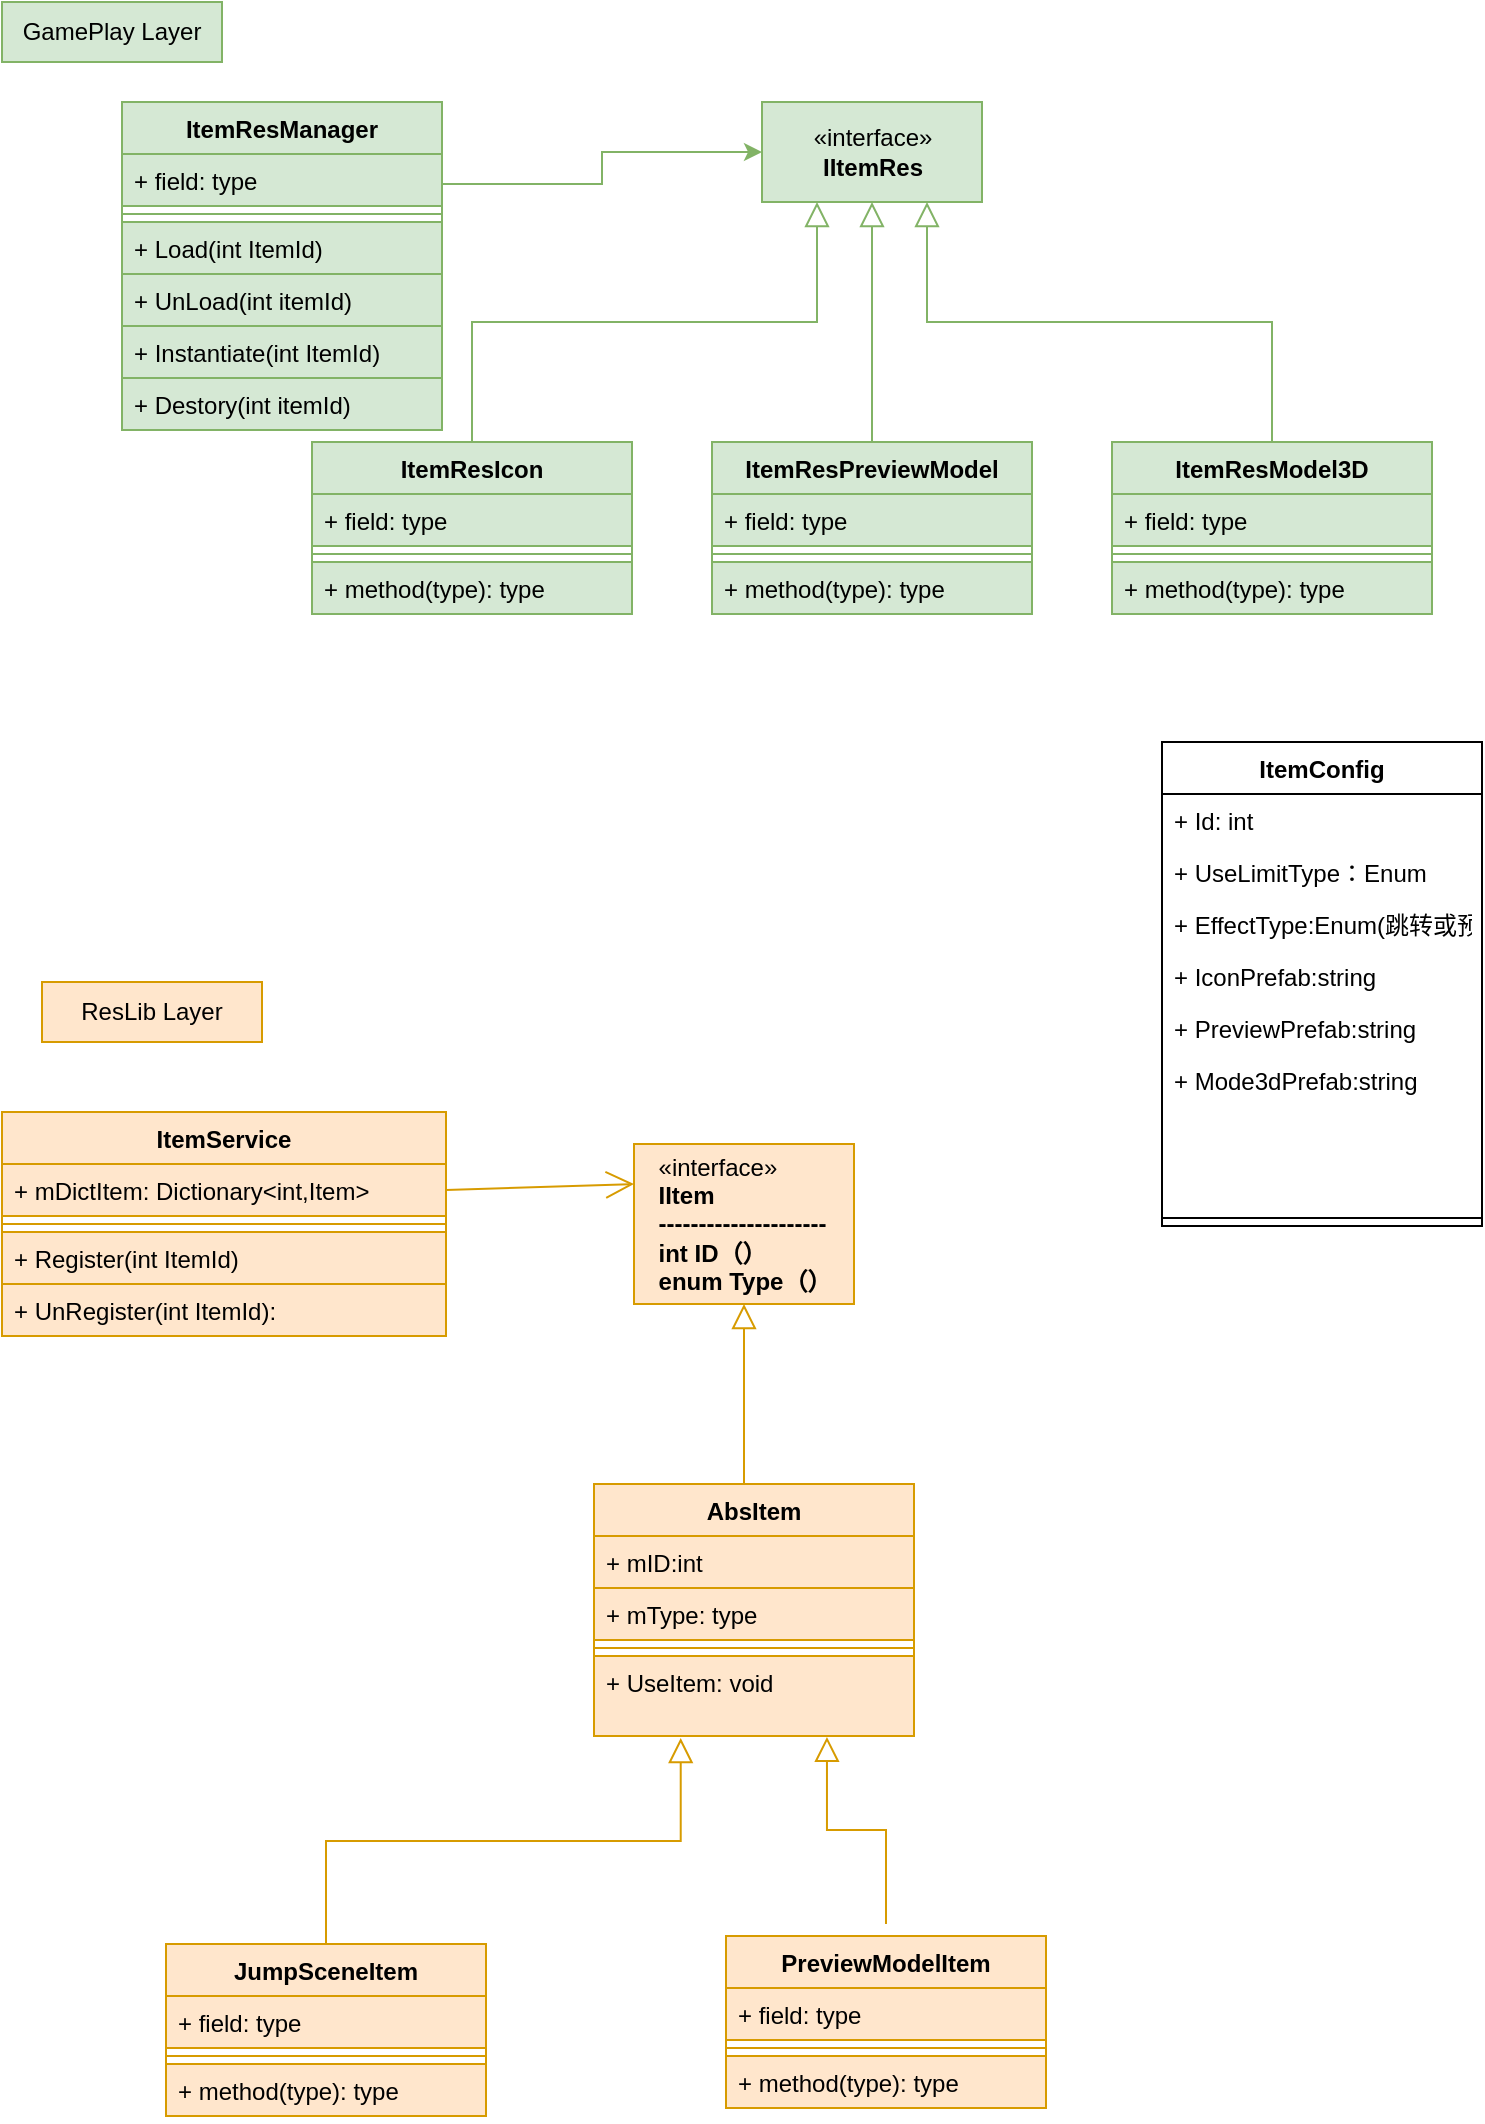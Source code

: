 <mxfile version="20.4.1" type="github">
  <diagram id="C5RBs43oDa-KdzZeNtuy" name="Page-1">
    <mxGraphModel dx="2424" dy="1230" grid="1" gridSize="10" guides="1" tooltips="1" connect="1" arrows="1" fold="1" page="1" pageScale="1" pageWidth="827" pageHeight="1169" math="0" shadow="0">
      <root>
        <mxCell id="WIyWlLk6GJQsqaUBKTNV-0" />
        <mxCell id="WIyWlLk6GJQsqaUBKTNV-1" parent="WIyWlLk6GJQsqaUBKTNV-0" />
        <mxCell id="Y4pamUnvSkNG5i5OnJBw-0" value="&lt;div style=&quot;text-align: left;&quot;&gt;&lt;span style=&quot;background-color: initial;&quot;&gt;«interface»&lt;/span&gt;&lt;/div&gt;&lt;b&gt;&lt;div style=&quot;text-align: left;&quot;&gt;&lt;b style=&quot;background-color: initial;&quot;&gt;IItem&lt;/b&gt;&lt;/div&gt;&lt;div style=&quot;text-align: left;&quot;&gt;&lt;b style=&quot;background-color: initial;&quot;&gt;---------------------&lt;/b&gt;&lt;/div&gt;&lt;div style=&quot;text-align: left;&quot;&gt;&lt;b style=&quot;background-color: initial;&quot;&gt;int ID（）&lt;/b&gt;&lt;/div&gt;&lt;div style=&quot;text-align: left;&quot;&gt;&lt;b style=&quot;background-color: initial;&quot;&gt;enum Type（）&lt;/b&gt;&lt;/div&gt;&lt;/b&gt;" style="html=1;fillColor=#ffe6cc;strokeColor=#d79b00;" vertex="1" parent="WIyWlLk6GJQsqaUBKTNV-1">
          <mxGeometry x="336" y="601" width="110" height="80" as="geometry" />
        </mxCell>
        <mxCell id="Y4pamUnvSkNG5i5OnJBw-5" value="AbsItem" style="swimlane;fontStyle=1;align=center;verticalAlign=top;childLayout=stackLayout;horizontal=1;startSize=26;horizontalStack=0;resizeParent=1;resizeParentMax=0;resizeLast=0;collapsible=1;marginBottom=0;fillColor=#ffe6cc;strokeColor=#d79b00;" vertex="1" parent="WIyWlLk6GJQsqaUBKTNV-1">
          <mxGeometry x="316" y="771" width="160" height="126" as="geometry" />
        </mxCell>
        <mxCell id="Y4pamUnvSkNG5i5OnJBw-11" value="+ mID:int" style="text;strokeColor=#d79b00;fillColor=#ffe6cc;align=left;verticalAlign=top;spacingLeft=4;spacingRight=4;overflow=hidden;rotatable=0;points=[[0,0.5],[1,0.5]];portConstraint=eastwest;" vertex="1" parent="Y4pamUnvSkNG5i5OnJBw-5">
          <mxGeometry y="26" width="160" height="26" as="geometry" />
        </mxCell>
        <mxCell id="Y4pamUnvSkNG5i5OnJBw-6" value="+ mType: type&#xa;&#xa;&#xa;&#xa;&#xa;&#xa;&#xa;&#xa;" style="text;strokeColor=#d79b00;fillColor=#ffe6cc;align=left;verticalAlign=top;spacingLeft=4;spacingRight=4;overflow=hidden;rotatable=0;points=[[0,0.5],[1,0.5]];portConstraint=eastwest;" vertex="1" parent="Y4pamUnvSkNG5i5OnJBw-5">
          <mxGeometry y="52" width="160" height="26" as="geometry" />
        </mxCell>
        <mxCell id="Y4pamUnvSkNG5i5OnJBw-7" value="" style="line;strokeWidth=1;fillColor=#ffe6cc;align=left;verticalAlign=middle;spacingTop=-1;spacingLeft=3;spacingRight=3;rotatable=0;labelPosition=right;points=[];portConstraint=eastwest;strokeColor=#d79b00;" vertex="1" parent="Y4pamUnvSkNG5i5OnJBw-5">
          <mxGeometry y="78" width="160" height="8" as="geometry" />
        </mxCell>
        <mxCell id="Y4pamUnvSkNG5i5OnJBw-8" value="+ UseItem: void" style="text;strokeColor=#d79b00;fillColor=#ffe6cc;align=left;verticalAlign=top;spacingLeft=4;spacingRight=4;overflow=hidden;rotatable=0;points=[[0,0.5],[1,0.5]];portConstraint=eastwest;" vertex="1" parent="Y4pamUnvSkNG5i5OnJBw-5">
          <mxGeometry y="86" width="160" height="40" as="geometry" />
        </mxCell>
        <mxCell id="Y4pamUnvSkNG5i5OnJBw-9" value="" style="endArrow=block;endSize=10;endFill=0;shadow=0;strokeWidth=1;rounded=0;edgeStyle=elbowEdgeStyle;elbow=vertical;entryX=0.5;entryY=1;entryDx=0;entryDy=0;fillColor=#ffe6cc;strokeColor=#d79b00;" edge="1" parent="WIyWlLk6GJQsqaUBKTNV-1" target="Y4pamUnvSkNG5i5OnJBw-0">
          <mxGeometry width="160" relative="1" as="geometry">
            <mxPoint x="391" y="771" as="sourcePoint" />
            <mxPoint x="536" y="1209" as="targetPoint" />
          </mxGeometry>
        </mxCell>
        <mxCell id="Y4pamUnvSkNG5i5OnJBw-12" value="ItemService" style="swimlane;fontStyle=1;align=center;verticalAlign=top;childLayout=stackLayout;horizontal=1;startSize=26;horizontalStack=0;resizeParent=1;resizeParentMax=0;resizeLast=0;collapsible=1;marginBottom=0;fillColor=#ffe6cc;strokeColor=#d79b00;" vertex="1" parent="WIyWlLk6GJQsqaUBKTNV-1">
          <mxGeometry x="20" y="585" width="222" height="112" as="geometry" />
        </mxCell>
        <mxCell id="Y4pamUnvSkNG5i5OnJBw-13" value="+ mDictItem: Dictionary&lt;int,Item&gt;" style="text;strokeColor=#d79b00;fillColor=#ffe6cc;align=left;verticalAlign=top;spacingLeft=4;spacingRight=4;overflow=hidden;rotatable=0;points=[[0,0.5],[1,0.5]];portConstraint=eastwest;" vertex="1" parent="Y4pamUnvSkNG5i5OnJBw-12">
          <mxGeometry y="26" width="222" height="26" as="geometry" />
        </mxCell>
        <mxCell id="Y4pamUnvSkNG5i5OnJBw-14" value="" style="line;strokeWidth=1;fillColor=#ffe6cc;align=left;verticalAlign=middle;spacingTop=-1;spacingLeft=3;spacingRight=3;rotatable=0;labelPosition=right;points=[];portConstraint=eastwest;strokeColor=#d79b00;" vertex="1" parent="Y4pamUnvSkNG5i5OnJBw-12">
          <mxGeometry y="52" width="222" height="8" as="geometry" />
        </mxCell>
        <mxCell id="Y4pamUnvSkNG5i5OnJBw-16" value="+ Register(int ItemId)" style="text;strokeColor=#d79b00;fillColor=#ffe6cc;align=left;verticalAlign=top;spacingLeft=4;spacingRight=4;overflow=hidden;rotatable=0;points=[[0,0.5],[1,0.5]];portConstraint=eastwest;" vertex="1" parent="Y4pamUnvSkNG5i5OnJBw-12">
          <mxGeometry y="60" width="222" height="26" as="geometry" />
        </mxCell>
        <mxCell id="Y4pamUnvSkNG5i5OnJBw-15" value="+ UnRegister(int ItemId):" style="text;strokeColor=#d79b00;fillColor=#ffe6cc;align=left;verticalAlign=top;spacingLeft=4;spacingRight=4;overflow=hidden;rotatable=0;points=[[0,0.5],[1,0.5]];portConstraint=eastwest;" vertex="1" parent="Y4pamUnvSkNG5i5OnJBw-12">
          <mxGeometry y="86" width="222" height="26" as="geometry" />
        </mxCell>
        <mxCell id="Y4pamUnvSkNG5i5OnJBw-18" value="" style="endArrow=open;endFill=1;endSize=12;html=1;rounded=0;exitX=1;exitY=0.5;exitDx=0;exitDy=0;entryX=0;entryY=0.25;entryDx=0;entryDy=0;fillColor=#ffe6cc;strokeColor=#d79b00;" edge="1" parent="WIyWlLk6GJQsqaUBKTNV-1" source="Y4pamUnvSkNG5i5OnJBw-13" target="Y4pamUnvSkNG5i5OnJBw-0">
          <mxGeometry width="160" relative="1" as="geometry">
            <mxPoint x="52" y="841" as="sourcePoint" />
            <mxPoint x="212" y="841" as="targetPoint" />
          </mxGeometry>
        </mxCell>
        <mxCell id="Y4pamUnvSkNG5i5OnJBw-19" value="JumpSceneItem" style="swimlane;fontStyle=1;align=center;verticalAlign=top;childLayout=stackLayout;horizontal=1;startSize=26;horizontalStack=0;resizeParent=1;resizeParentMax=0;resizeLast=0;collapsible=1;marginBottom=0;fillColor=#ffe6cc;strokeColor=#d79b00;" vertex="1" parent="WIyWlLk6GJQsqaUBKTNV-1">
          <mxGeometry x="102" y="1001" width="160" height="86" as="geometry" />
        </mxCell>
        <mxCell id="Y4pamUnvSkNG5i5OnJBw-20" value="+ field: type" style="text;strokeColor=#d79b00;fillColor=#ffe6cc;align=left;verticalAlign=top;spacingLeft=4;spacingRight=4;overflow=hidden;rotatable=0;points=[[0,0.5],[1,0.5]];portConstraint=eastwest;" vertex="1" parent="Y4pamUnvSkNG5i5OnJBw-19">
          <mxGeometry y="26" width="160" height="26" as="geometry" />
        </mxCell>
        <mxCell id="Y4pamUnvSkNG5i5OnJBw-21" value="" style="line;strokeWidth=1;fillColor=#ffe6cc;align=left;verticalAlign=middle;spacingTop=-1;spacingLeft=3;spacingRight=3;rotatable=0;labelPosition=right;points=[];portConstraint=eastwest;strokeColor=#d79b00;" vertex="1" parent="Y4pamUnvSkNG5i5OnJBw-19">
          <mxGeometry y="52" width="160" height="8" as="geometry" />
        </mxCell>
        <mxCell id="Y4pamUnvSkNG5i5OnJBw-22" value="+ method(type): type" style="text;strokeColor=#d79b00;fillColor=#ffe6cc;align=left;verticalAlign=top;spacingLeft=4;spacingRight=4;overflow=hidden;rotatable=0;points=[[0,0.5],[1,0.5]];portConstraint=eastwest;" vertex="1" parent="Y4pamUnvSkNG5i5OnJBw-19">
          <mxGeometry y="60" width="160" height="26" as="geometry" />
        </mxCell>
        <mxCell id="Y4pamUnvSkNG5i5OnJBw-23" value="PreviewModelItem" style="swimlane;fontStyle=1;align=center;verticalAlign=top;childLayout=stackLayout;horizontal=1;startSize=26;horizontalStack=0;resizeParent=1;resizeParentMax=0;resizeLast=0;collapsible=1;marginBottom=0;fillColor=#ffe6cc;strokeColor=#d79b00;" vertex="1" parent="WIyWlLk6GJQsqaUBKTNV-1">
          <mxGeometry x="382" y="997" width="160" height="86" as="geometry" />
        </mxCell>
        <mxCell id="Y4pamUnvSkNG5i5OnJBw-24" value="+ field: type" style="text;strokeColor=#d79b00;fillColor=#ffe6cc;align=left;verticalAlign=top;spacingLeft=4;spacingRight=4;overflow=hidden;rotatable=0;points=[[0,0.5],[1,0.5]];portConstraint=eastwest;" vertex="1" parent="Y4pamUnvSkNG5i5OnJBw-23">
          <mxGeometry y="26" width="160" height="26" as="geometry" />
        </mxCell>
        <mxCell id="Y4pamUnvSkNG5i5OnJBw-25" value="" style="line;strokeWidth=1;fillColor=#ffe6cc;align=left;verticalAlign=middle;spacingTop=-1;spacingLeft=3;spacingRight=3;rotatable=0;labelPosition=right;points=[];portConstraint=eastwest;strokeColor=#d79b00;" vertex="1" parent="Y4pamUnvSkNG5i5OnJBw-23">
          <mxGeometry y="52" width="160" height="8" as="geometry" />
        </mxCell>
        <mxCell id="Y4pamUnvSkNG5i5OnJBw-26" value="+ method(type): type" style="text;strokeColor=#d79b00;fillColor=#ffe6cc;align=left;verticalAlign=top;spacingLeft=4;spacingRight=4;overflow=hidden;rotatable=0;points=[[0,0.5],[1,0.5]];portConstraint=eastwest;" vertex="1" parent="Y4pamUnvSkNG5i5OnJBw-23">
          <mxGeometry y="60" width="160" height="26" as="geometry" />
        </mxCell>
        <mxCell id="Y4pamUnvSkNG5i5OnJBw-27" value="" style="endArrow=block;endSize=10;endFill=0;shadow=0;strokeWidth=1;rounded=0;edgeStyle=elbowEdgeStyle;elbow=vertical;exitX=0.5;exitY=0;exitDx=0;exitDy=0;entryX=0.271;entryY=1.025;entryDx=0;entryDy=0;entryPerimeter=0;fillColor=#ffe6cc;strokeColor=#d79b00;" edge="1" parent="WIyWlLk6GJQsqaUBKTNV-1" source="Y4pamUnvSkNG5i5OnJBw-19" target="Y4pamUnvSkNG5i5OnJBw-8">
          <mxGeometry width="160" relative="1" as="geometry">
            <mxPoint x="401" y="781" as="sourcePoint" />
            <mxPoint x="396" y="891" as="targetPoint" />
          </mxGeometry>
        </mxCell>
        <mxCell id="Y4pamUnvSkNG5i5OnJBw-28" value="" style="endArrow=block;endSize=10;endFill=0;shadow=0;strokeWidth=1;rounded=0;edgeStyle=elbowEdgeStyle;elbow=vertical;entryX=0.728;entryY=1.011;entryDx=0;entryDy=0;entryPerimeter=0;fillColor=#ffe6cc;strokeColor=#d79b00;" edge="1" parent="WIyWlLk6GJQsqaUBKTNV-1" target="Y4pamUnvSkNG5i5OnJBw-8">
          <mxGeometry width="160" relative="1" as="geometry">
            <mxPoint x="462" y="991" as="sourcePoint" />
            <mxPoint x="402" y="901" as="targetPoint" />
          </mxGeometry>
        </mxCell>
        <mxCell id="Y4pamUnvSkNG5i5OnJBw-49" style="edgeStyle=orthogonalEdgeStyle;rounded=0;orthogonalLoop=1;jettySize=auto;html=1;exitX=1;exitY=0.25;exitDx=0;exitDy=0;entryX=0;entryY=0.5;entryDx=0;entryDy=0;fillColor=#d5e8d4;strokeColor=#82b366;" edge="1" parent="WIyWlLk6GJQsqaUBKTNV-1" source="Y4pamUnvSkNG5i5OnJBw-29" target="Y4pamUnvSkNG5i5OnJBw-33">
          <mxGeometry relative="1" as="geometry" />
        </mxCell>
        <mxCell id="Y4pamUnvSkNG5i5OnJBw-29" value="ItemResManager" style="swimlane;fontStyle=1;align=center;verticalAlign=top;childLayout=stackLayout;horizontal=1;startSize=26;horizontalStack=0;resizeParent=1;resizeParentMax=0;resizeLast=0;collapsible=1;marginBottom=0;fillColor=#d5e8d4;strokeColor=#82b366;" vertex="1" parent="WIyWlLk6GJQsqaUBKTNV-1">
          <mxGeometry x="80" y="80" width="160" height="164" as="geometry" />
        </mxCell>
        <mxCell id="Y4pamUnvSkNG5i5OnJBw-30" value="+ field: type" style="text;strokeColor=#82b366;fillColor=#d5e8d4;align=left;verticalAlign=top;spacingLeft=4;spacingRight=4;overflow=hidden;rotatable=0;points=[[0,0.5],[1,0.5]];portConstraint=eastwest;" vertex="1" parent="Y4pamUnvSkNG5i5OnJBw-29">
          <mxGeometry y="26" width="160" height="26" as="geometry" />
        </mxCell>
        <mxCell id="Y4pamUnvSkNG5i5OnJBw-31" value="" style="line;strokeWidth=1;fillColor=#d5e8d4;align=left;verticalAlign=middle;spacingTop=-1;spacingLeft=3;spacingRight=3;rotatable=0;labelPosition=right;points=[];portConstraint=eastwest;strokeColor=#82b366;" vertex="1" parent="Y4pamUnvSkNG5i5OnJBw-29">
          <mxGeometry y="52" width="160" height="8" as="geometry" />
        </mxCell>
        <mxCell id="Y4pamUnvSkNG5i5OnJBw-50" value="+ Load(int ItemId)" style="text;strokeColor=#82b366;fillColor=#d5e8d4;align=left;verticalAlign=top;spacingLeft=4;spacingRight=4;overflow=hidden;rotatable=0;points=[[0,0.5],[1,0.5]];portConstraint=eastwest;" vertex="1" parent="Y4pamUnvSkNG5i5OnJBw-29">
          <mxGeometry y="60" width="160" height="26" as="geometry" />
        </mxCell>
        <mxCell id="Y4pamUnvSkNG5i5OnJBw-32" value="+ UnLoad(int itemId)" style="text;strokeColor=#82b366;fillColor=#d5e8d4;align=left;verticalAlign=top;spacingLeft=4;spacingRight=4;overflow=hidden;rotatable=0;points=[[0,0.5],[1,0.5]];portConstraint=eastwest;" vertex="1" parent="Y4pamUnvSkNG5i5OnJBw-29">
          <mxGeometry y="86" width="160" height="26" as="geometry" />
        </mxCell>
        <mxCell id="Y4pamUnvSkNG5i5OnJBw-52" value="+ Instantiate(int ItemId)" style="text;strokeColor=#82b366;fillColor=#d5e8d4;align=left;verticalAlign=top;spacingLeft=4;spacingRight=4;overflow=hidden;rotatable=0;points=[[0,0.5],[1,0.5]];portConstraint=eastwest;" vertex="1" parent="Y4pamUnvSkNG5i5OnJBw-29">
          <mxGeometry y="112" width="160" height="26" as="geometry" />
        </mxCell>
        <mxCell id="Y4pamUnvSkNG5i5OnJBw-51" value="+ Destory(int itemId)" style="text;strokeColor=#82b366;fillColor=#d5e8d4;align=left;verticalAlign=top;spacingLeft=4;spacingRight=4;overflow=hidden;rotatable=0;points=[[0,0.5],[1,0.5]];portConstraint=eastwest;" vertex="1" parent="Y4pamUnvSkNG5i5OnJBw-29">
          <mxGeometry y="138" width="160" height="26" as="geometry" />
        </mxCell>
        <mxCell id="Y4pamUnvSkNG5i5OnJBw-33" value="«interface»&lt;br&gt;&lt;b&gt;IItemRes&lt;/b&gt;" style="html=1;fillColor=#d5e8d4;strokeColor=#82b366;" vertex="1" parent="WIyWlLk6GJQsqaUBKTNV-1">
          <mxGeometry x="400" y="80" width="110" height="50" as="geometry" />
        </mxCell>
        <mxCell id="Y4pamUnvSkNG5i5OnJBw-34" value="ItemResIcon" style="swimlane;fontStyle=1;align=center;verticalAlign=top;childLayout=stackLayout;horizontal=1;startSize=26;horizontalStack=0;resizeParent=1;resizeParentMax=0;resizeLast=0;collapsible=1;marginBottom=0;fillColor=#d5e8d4;strokeColor=#82b366;" vertex="1" parent="WIyWlLk6GJQsqaUBKTNV-1">
          <mxGeometry x="175" y="250" width="160" height="86" as="geometry" />
        </mxCell>
        <mxCell id="Y4pamUnvSkNG5i5OnJBw-35" value="+ field: type" style="text;strokeColor=#82b366;fillColor=#d5e8d4;align=left;verticalAlign=top;spacingLeft=4;spacingRight=4;overflow=hidden;rotatable=0;points=[[0,0.5],[1,0.5]];portConstraint=eastwest;" vertex="1" parent="Y4pamUnvSkNG5i5OnJBw-34">
          <mxGeometry y="26" width="160" height="26" as="geometry" />
        </mxCell>
        <mxCell id="Y4pamUnvSkNG5i5OnJBw-36" value="" style="line;strokeWidth=1;fillColor=#d5e8d4;align=left;verticalAlign=middle;spacingTop=-1;spacingLeft=3;spacingRight=3;rotatable=0;labelPosition=right;points=[];portConstraint=eastwest;strokeColor=#82b366;" vertex="1" parent="Y4pamUnvSkNG5i5OnJBw-34">
          <mxGeometry y="52" width="160" height="8" as="geometry" />
        </mxCell>
        <mxCell id="Y4pamUnvSkNG5i5OnJBw-37" value="+ method(type): type" style="text;strokeColor=#82b366;fillColor=#d5e8d4;align=left;verticalAlign=top;spacingLeft=4;spacingRight=4;overflow=hidden;rotatable=0;points=[[0,0.5],[1,0.5]];portConstraint=eastwest;" vertex="1" parent="Y4pamUnvSkNG5i5OnJBw-34">
          <mxGeometry y="60" width="160" height="26" as="geometry" />
        </mxCell>
        <mxCell id="Y4pamUnvSkNG5i5OnJBw-38" value="ItemResPreviewModel" style="swimlane;fontStyle=1;align=center;verticalAlign=top;childLayout=stackLayout;horizontal=1;startSize=26;horizontalStack=0;resizeParent=1;resizeParentMax=0;resizeLast=0;collapsible=1;marginBottom=0;fillColor=#d5e8d4;strokeColor=#82b366;" vertex="1" parent="WIyWlLk6GJQsqaUBKTNV-1">
          <mxGeometry x="375" y="250" width="160" height="86" as="geometry" />
        </mxCell>
        <mxCell id="Y4pamUnvSkNG5i5OnJBw-39" value="+ field: type" style="text;strokeColor=#82b366;fillColor=#d5e8d4;align=left;verticalAlign=top;spacingLeft=4;spacingRight=4;overflow=hidden;rotatable=0;points=[[0,0.5],[1,0.5]];portConstraint=eastwest;" vertex="1" parent="Y4pamUnvSkNG5i5OnJBw-38">
          <mxGeometry y="26" width="160" height="26" as="geometry" />
        </mxCell>
        <mxCell id="Y4pamUnvSkNG5i5OnJBw-40" value="" style="line;strokeWidth=1;fillColor=#d5e8d4;align=left;verticalAlign=middle;spacingTop=-1;spacingLeft=3;spacingRight=3;rotatable=0;labelPosition=right;points=[];portConstraint=eastwest;strokeColor=#82b366;" vertex="1" parent="Y4pamUnvSkNG5i5OnJBw-38">
          <mxGeometry y="52" width="160" height="8" as="geometry" />
        </mxCell>
        <mxCell id="Y4pamUnvSkNG5i5OnJBw-41" value="+ method(type): type" style="text;strokeColor=#82b366;fillColor=#d5e8d4;align=left;verticalAlign=top;spacingLeft=4;spacingRight=4;overflow=hidden;rotatable=0;points=[[0,0.5],[1,0.5]];portConstraint=eastwest;" vertex="1" parent="Y4pamUnvSkNG5i5OnJBw-38">
          <mxGeometry y="60" width="160" height="26" as="geometry" />
        </mxCell>
        <mxCell id="Y4pamUnvSkNG5i5OnJBw-42" value="ItemResModel3D" style="swimlane;fontStyle=1;align=center;verticalAlign=top;childLayout=stackLayout;horizontal=1;startSize=26;horizontalStack=0;resizeParent=1;resizeParentMax=0;resizeLast=0;collapsible=1;marginBottom=0;fillColor=#d5e8d4;strokeColor=#82b366;" vertex="1" parent="WIyWlLk6GJQsqaUBKTNV-1">
          <mxGeometry x="575" y="250" width="160" height="86" as="geometry" />
        </mxCell>
        <mxCell id="Y4pamUnvSkNG5i5OnJBw-43" value="+ field: type" style="text;strokeColor=#82b366;fillColor=#d5e8d4;align=left;verticalAlign=top;spacingLeft=4;spacingRight=4;overflow=hidden;rotatable=0;points=[[0,0.5],[1,0.5]];portConstraint=eastwest;" vertex="1" parent="Y4pamUnvSkNG5i5OnJBw-42">
          <mxGeometry y="26" width="160" height="26" as="geometry" />
        </mxCell>
        <mxCell id="Y4pamUnvSkNG5i5OnJBw-44" value="" style="line;strokeWidth=1;fillColor=#d5e8d4;align=left;verticalAlign=middle;spacingTop=-1;spacingLeft=3;spacingRight=3;rotatable=0;labelPosition=right;points=[];portConstraint=eastwest;strokeColor=#82b366;" vertex="1" parent="Y4pamUnvSkNG5i5OnJBw-42">
          <mxGeometry y="52" width="160" height="8" as="geometry" />
        </mxCell>
        <mxCell id="Y4pamUnvSkNG5i5OnJBw-45" value="+ method(type): type" style="text;strokeColor=#82b366;fillColor=#d5e8d4;align=left;verticalAlign=top;spacingLeft=4;spacingRight=4;overflow=hidden;rotatable=0;points=[[0,0.5],[1,0.5]];portConstraint=eastwest;" vertex="1" parent="Y4pamUnvSkNG5i5OnJBw-42">
          <mxGeometry y="60" width="160" height="26" as="geometry" />
        </mxCell>
        <mxCell id="Y4pamUnvSkNG5i5OnJBw-46" value="" style="endArrow=block;endSize=10;endFill=0;shadow=0;strokeWidth=1;rounded=0;edgeStyle=elbowEdgeStyle;elbow=vertical;entryX=0.25;entryY=1;entryDx=0;entryDy=0;exitX=0.5;exitY=0;exitDx=0;exitDy=0;fillColor=#d5e8d4;strokeColor=#82b366;" edge="1" parent="WIyWlLk6GJQsqaUBKTNV-1" source="Y4pamUnvSkNG5i5OnJBw-34" target="Y4pamUnvSkNG5i5OnJBw-33">
          <mxGeometry width="160" relative="1" as="geometry">
            <mxPoint x="419" y="-420" as="sourcePoint" />
            <mxPoint x="419" y="-510" as="targetPoint" />
          </mxGeometry>
        </mxCell>
        <mxCell id="Y4pamUnvSkNG5i5OnJBw-47" value="" style="endArrow=block;endSize=10;endFill=0;shadow=0;strokeWidth=1;rounded=0;edgeStyle=elbowEdgeStyle;elbow=vertical;entryX=0.5;entryY=1;entryDx=0;entryDy=0;exitX=0.5;exitY=0;exitDx=0;exitDy=0;fillColor=#d5e8d4;strokeColor=#82b366;" edge="1" parent="WIyWlLk6GJQsqaUBKTNV-1" source="Y4pamUnvSkNG5i5OnJBw-38" target="Y4pamUnvSkNG5i5OnJBw-33">
          <mxGeometry width="160" relative="1" as="geometry">
            <mxPoint x="265" y="260" as="sourcePoint" />
            <mxPoint x="465" y="140" as="targetPoint" />
          </mxGeometry>
        </mxCell>
        <mxCell id="Y4pamUnvSkNG5i5OnJBw-48" value="" style="endArrow=block;endSize=10;endFill=0;shadow=0;strokeWidth=1;rounded=0;edgeStyle=elbowEdgeStyle;elbow=vertical;entryX=0.75;entryY=1;entryDx=0;entryDy=0;exitX=0.5;exitY=0;exitDx=0;exitDy=0;fillColor=#d5e8d4;strokeColor=#82b366;" edge="1" parent="WIyWlLk6GJQsqaUBKTNV-1" source="Y4pamUnvSkNG5i5OnJBw-42" target="Y4pamUnvSkNG5i5OnJBw-33">
          <mxGeometry width="160" relative="1" as="geometry">
            <mxPoint x="465" y="260" as="sourcePoint" />
            <mxPoint x="465" y="140" as="targetPoint" />
          </mxGeometry>
        </mxCell>
        <mxCell id="Y4pamUnvSkNG5i5OnJBw-53" value="ItemConfig&#xa;" style="swimlane;fontStyle=1;align=center;verticalAlign=top;childLayout=stackLayout;horizontal=1;startSize=26;horizontalStack=0;resizeParent=1;resizeParentMax=0;resizeLast=0;collapsible=1;marginBottom=0;" vertex="1" parent="WIyWlLk6GJQsqaUBKTNV-1">
          <mxGeometry x="600" y="400" width="160" height="242" as="geometry" />
        </mxCell>
        <mxCell id="Y4pamUnvSkNG5i5OnJBw-54" value="+ Id: int    &#xa;&#xa;" style="text;strokeColor=none;fillColor=none;align=left;verticalAlign=top;spacingLeft=4;spacingRight=4;overflow=hidden;rotatable=0;points=[[0,0.5],[1,0.5]];portConstraint=eastwest;" vertex="1" parent="Y4pamUnvSkNG5i5OnJBw-53">
          <mxGeometry y="26" width="160" height="26" as="geometry" />
        </mxCell>
        <mxCell id="Y4pamUnvSkNG5i5OnJBw-67" value="+ UseLimitType：Enum" style="text;strokeColor=none;fillColor=none;align=left;verticalAlign=top;spacingLeft=4;spacingRight=4;overflow=hidden;rotatable=0;points=[[0,0.5],[1,0.5]];portConstraint=eastwest;" vertex="1" parent="Y4pamUnvSkNG5i5OnJBw-53">
          <mxGeometry y="52" width="160" height="26" as="geometry" />
        </mxCell>
        <mxCell id="Y4pamUnvSkNG5i5OnJBw-68" value="+ EffectType:Enum(跳转或预览)" style="text;strokeColor=none;fillColor=none;align=left;verticalAlign=top;spacingLeft=4;spacingRight=4;overflow=hidden;rotatable=0;points=[[0,0.5],[1,0.5]];portConstraint=eastwest;" vertex="1" parent="Y4pamUnvSkNG5i5OnJBw-53">
          <mxGeometry y="78" width="160" height="26" as="geometry" />
        </mxCell>
        <mxCell id="Y4pamUnvSkNG5i5OnJBw-66" value="+ IconPrefab:string" style="text;strokeColor=none;fillColor=none;align=left;verticalAlign=top;spacingLeft=4;spacingRight=4;overflow=hidden;rotatable=0;points=[[0,0.5],[1,0.5]];portConstraint=eastwest;" vertex="1" parent="Y4pamUnvSkNG5i5OnJBw-53">
          <mxGeometry y="104" width="160" height="26" as="geometry" />
        </mxCell>
        <mxCell id="Y4pamUnvSkNG5i5OnJBw-65" value="+ PreviewPrefab:string&#xa;" style="text;strokeColor=none;fillColor=none;align=left;verticalAlign=top;spacingLeft=4;spacingRight=4;overflow=hidden;rotatable=0;points=[[0,0.5],[1,0.5]];portConstraint=eastwest;" vertex="1" parent="Y4pamUnvSkNG5i5OnJBw-53">
          <mxGeometry y="130" width="160" height="26" as="geometry" />
        </mxCell>
        <mxCell id="Y4pamUnvSkNG5i5OnJBw-64" value="+ Mode3dPrefab:string" style="text;strokeColor=none;fillColor=none;align=left;verticalAlign=top;spacingLeft=4;spacingRight=4;overflow=hidden;rotatable=0;points=[[0,0.5],[1,0.5]];portConstraint=eastwest;" vertex="1" parent="Y4pamUnvSkNG5i5OnJBw-53">
          <mxGeometry y="156" width="160" height="26" as="geometry" />
        </mxCell>
        <mxCell id="Y4pamUnvSkNG5i5OnJBw-63" style="text;strokeColor=none;fillColor=none;align=left;verticalAlign=top;spacingLeft=4;spacingRight=4;overflow=hidden;rotatable=0;points=[[0,0.5],[1,0.5]];portConstraint=eastwest;" vertex="1" parent="Y4pamUnvSkNG5i5OnJBw-53">
          <mxGeometry y="182" width="160" height="26" as="geometry" />
        </mxCell>
        <mxCell id="Y4pamUnvSkNG5i5OnJBw-62" style="text;strokeColor=none;fillColor=none;align=left;verticalAlign=top;spacingLeft=4;spacingRight=4;overflow=hidden;rotatable=0;points=[[0,0.5],[1,0.5]];portConstraint=eastwest;" vertex="1" parent="Y4pamUnvSkNG5i5OnJBw-53">
          <mxGeometry y="208" width="160" height="26" as="geometry" />
        </mxCell>
        <mxCell id="Y4pamUnvSkNG5i5OnJBw-55" value="" style="line;strokeWidth=1;fillColor=none;align=left;verticalAlign=middle;spacingTop=-1;spacingLeft=3;spacingRight=3;rotatable=0;labelPosition=right;points=[];portConstraint=eastwest;strokeColor=inherit;" vertex="1" parent="Y4pamUnvSkNG5i5OnJBw-53">
          <mxGeometry y="234" width="160" height="8" as="geometry" />
        </mxCell>
        <mxCell id="Y4pamUnvSkNG5i5OnJBw-69" value="GamePlay Layer" style="text;html=1;strokeColor=#82b366;fillColor=#d5e8d4;align=center;verticalAlign=middle;whiteSpace=wrap;rounded=0;" vertex="1" parent="WIyWlLk6GJQsqaUBKTNV-1">
          <mxGeometry x="20" y="30" width="110" height="30" as="geometry" />
        </mxCell>
        <mxCell id="Y4pamUnvSkNG5i5OnJBw-70" value="ResLib Layer" style="text;html=1;strokeColor=#d79b00;fillColor=#ffe6cc;align=center;verticalAlign=middle;whiteSpace=wrap;rounded=0;" vertex="1" parent="WIyWlLk6GJQsqaUBKTNV-1">
          <mxGeometry x="40" y="520" width="110" height="30" as="geometry" />
        </mxCell>
      </root>
    </mxGraphModel>
  </diagram>
</mxfile>
